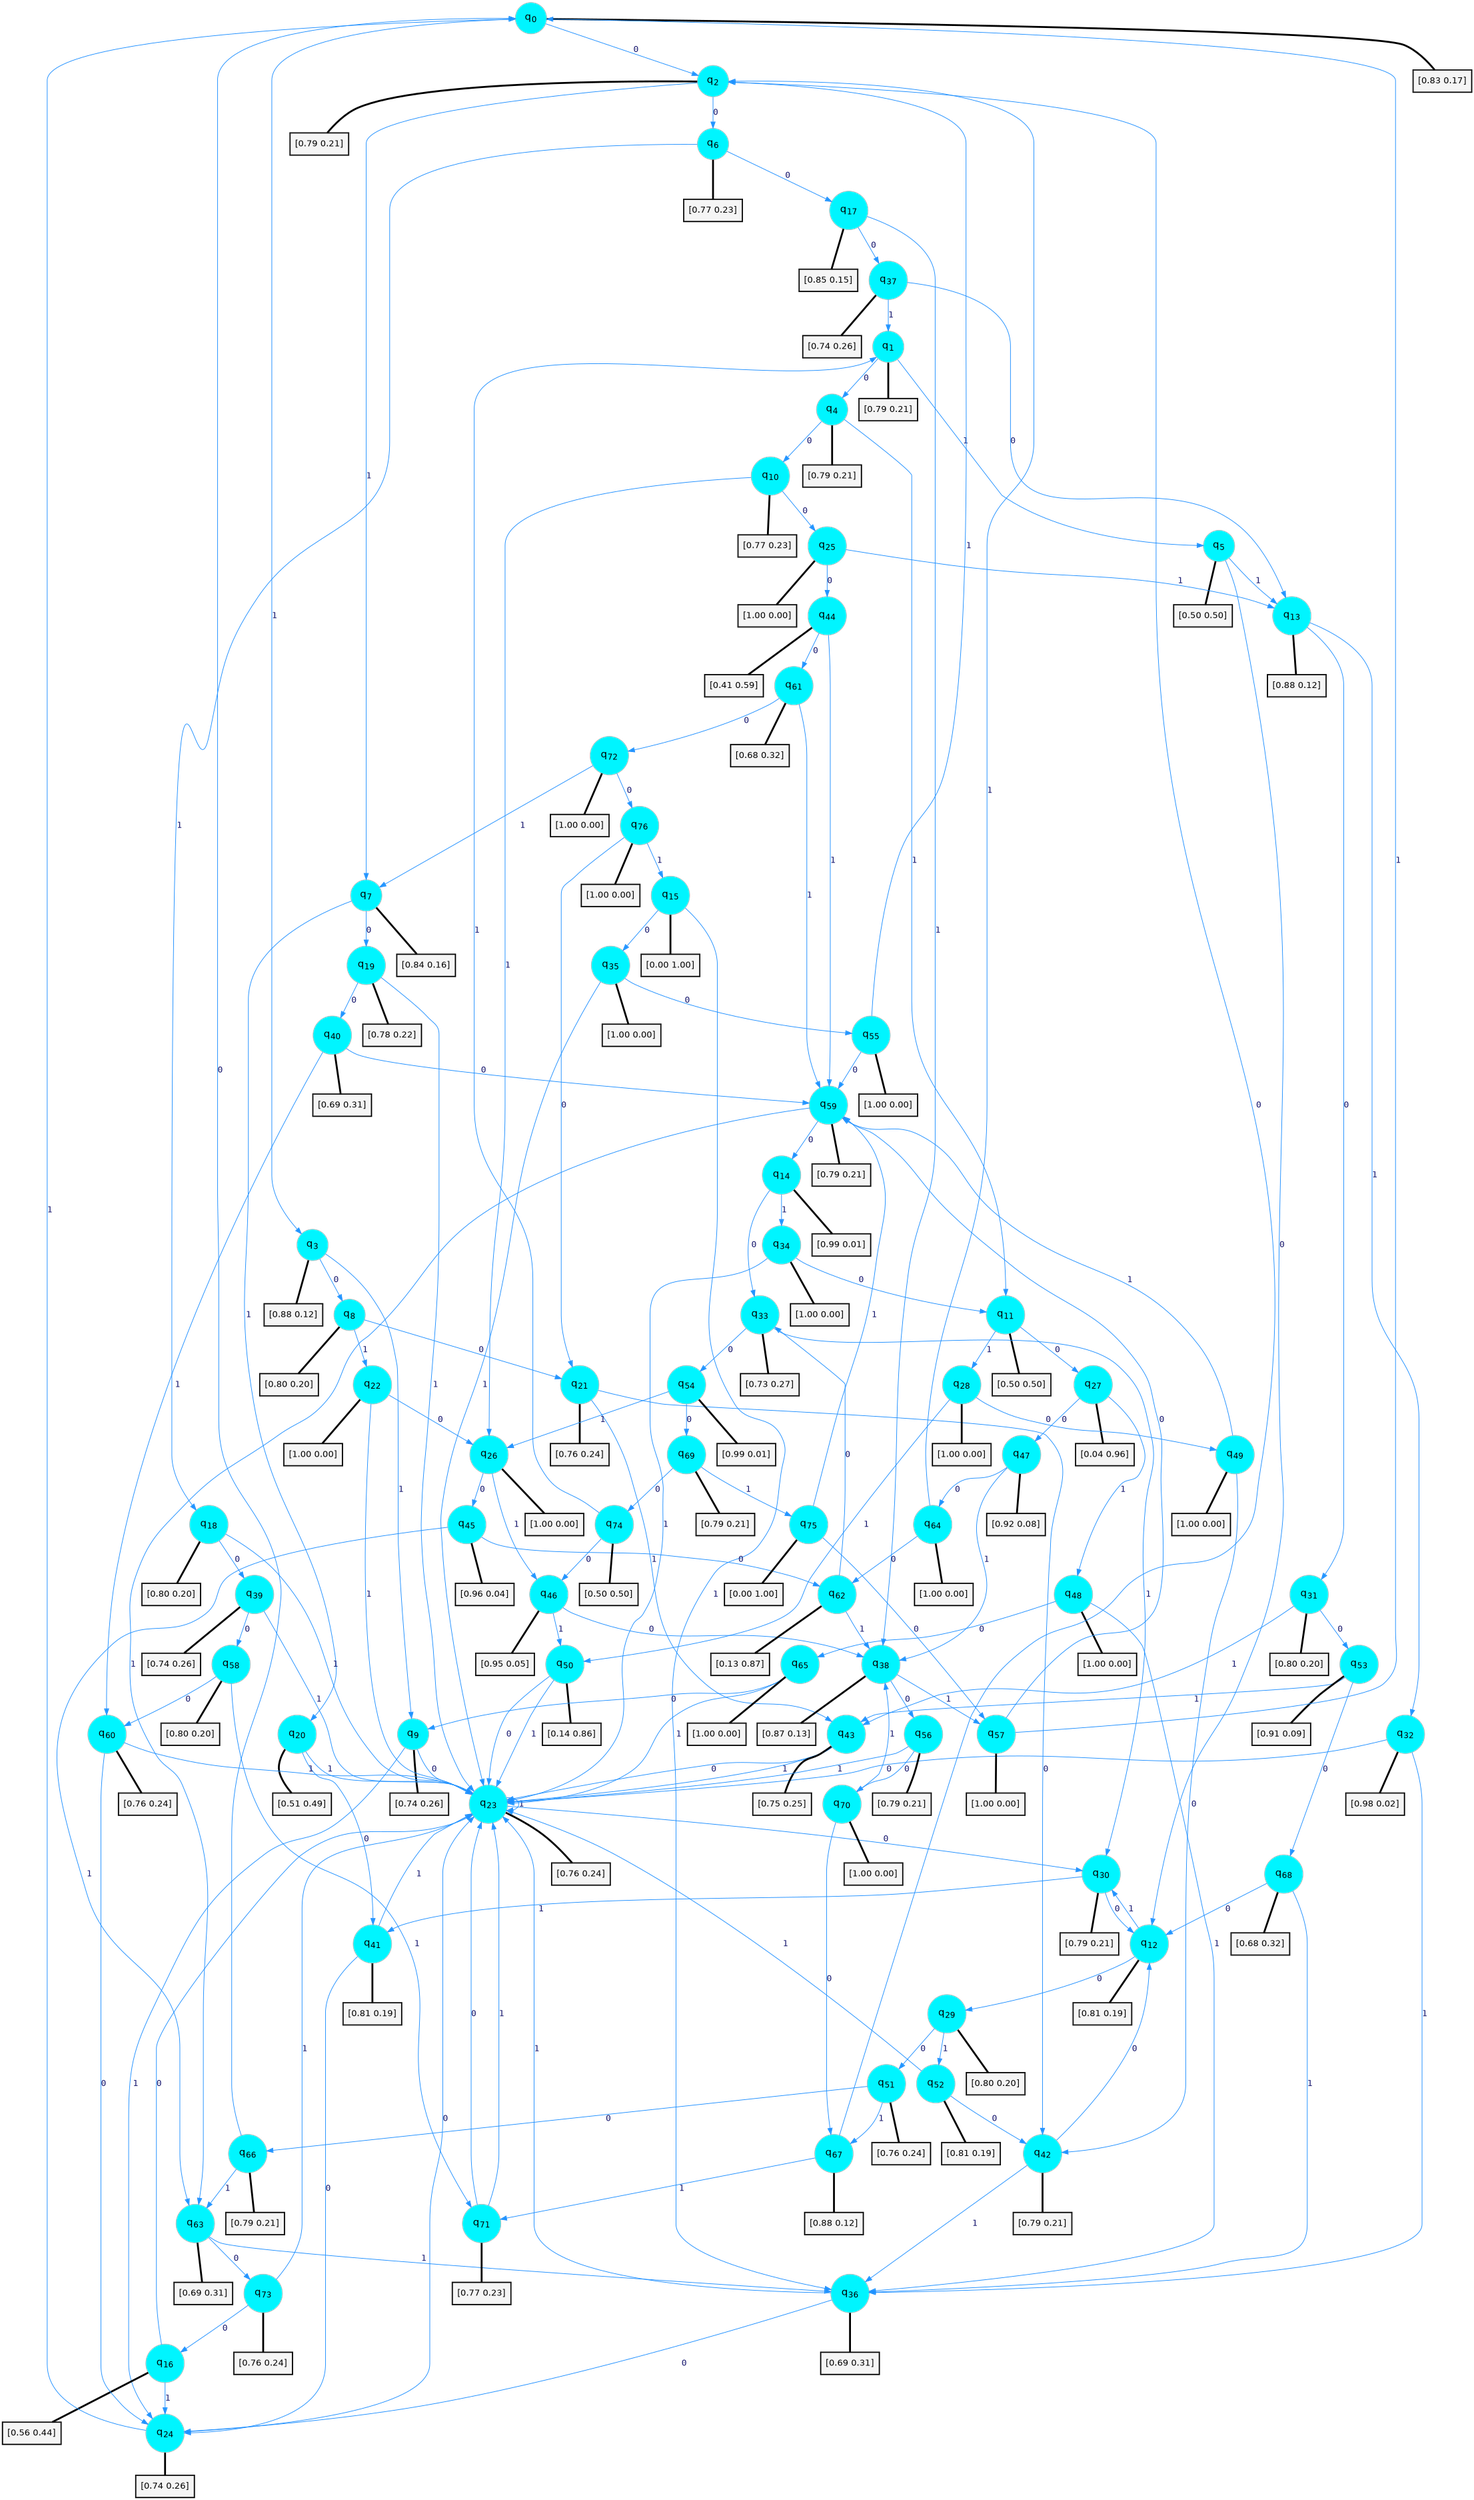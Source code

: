 digraph G {
graph [
bgcolor=transparent, dpi=300, rankdir=TD, size="40,25"];
node [
color=gray, fillcolor=turquoise1, fontcolor=black, fontname=Helvetica, fontsize=16, fontweight=bold, shape=circle, style=filled];
edge [
arrowsize=1, color=dodgerblue1, fontcolor=midnightblue, fontname=courier, fontweight=bold, penwidth=1, style=solid, weight=20];
0[label=<q<SUB>0</SUB>>];
1[label=<q<SUB>1</SUB>>];
2[label=<q<SUB>2</SUB>>];
3[label=<q<SUB>3</SUB>>];
4[label=<q<SUB>4</SUB>>];
5[label=<q<SUB>5</SUB>>];
6[label=<q<SUB>6</SUB>>];
7[label=<q<SUB>7</SUB>>];
8[label=<q<SUB>8</SUB>>];
9[label=<q<SUB>9</SUB>>];
10[label=<q<SUB>10</SUB>>];
11[label=<q<SUB>11</SUB>>];
12[label=<q<SUB>12</SUB>>];
13[label=<q<SUB>13</SUB>>];
14[label=<q<SUB>14</SUB>>];
15[label=<q<SUB>15</SUB>>];
16[label=<q<SUB>16</SUB>>];
17[label=<q<SUB>17</SUB>>];
18[label=<q<SUB>18</SUB>>];
19[label=<q<SUB>19</SUB>>];
20[label=<q<SUB>20</SUB>>];
21[label=<q<SUB>21</SUB>>];
22[label=<q<SUB>22</SUB>>];
23[label=<q<SUB>23</SUB>>];
24[label=<q<SUB>24</SUB>>];
25[label=<q<SUB>25</SUB>>];
26[label=<q<SUB>26</SUB>>];
27[label=<q<SUB>27</SUB>>];
28[label=<q<SUB>28</SUB>>];
29[label=<q<SUB>29</SUB>>];
30[label=<q<SUB>30</SUB>>];
31[label=<q<SUB>31</SUB>>];
32[label=<q<SUB>32</SUB>>];
33[label=<q<SUB>33</SUB>>];
34[label=<q<SUB>34</SUB>>];
35[label=<q<SUB>35</SUB>>];
36[label=<q<SUB>36</SUB>>];
37[label=<q<SUB>37</SUB>>];
38[label=<q<SUB>38</SUB>>];
39[label=<q<SUB>39</SUB>>];
40[label=<q<SUB>40</SUB>>];
41[label=<q<SUB>41</SUB>>];
42[label=<q<SUB>42</SUB>>];
43[label=<q<SUB>43</SUB>>];
44[label=<q<SUB>44</SUB>>];
45[label=<q<SUB>45</SUB>>];
46[label=<q<SUB>46</SUB>>];
47[label=<q<SUB>47</SUB>>];
48[label=<q<SUB>48</SUB>>];
49[label=<q<SUB>49</SUB>>];
50[label=<q<SUB>50</SUB>>];
51[label=<q<SUB>51</SUB>>];
52[label=<q<SUB>52</SUB>>];
53[label=<q<SUB>53</SUB>>];
54[label=<q<SUB>54</SUB>>];
55[label=<q<SUB>55</SUB>>];
56[label=<q<SUB>56</SUB>>];
57[label=<q<SUB>57</SUB>>];
58[label=<q<SUB>58</SUB>>];
59[label=<q<SUB>59</SUB>>];
60[label=<q<SUB>60</SUB>>];
61[label=<q<SUB>61</SUB>>];
62[label=<q<SUB>62</SUB>>];
63[label=<q<SUB>63</SUB>>];
64[label=<q<SUB>64</SUB>>];
65[label=<q<SUB>65</SUB>>];
66[label=<q<SUB>66</SUB>>];
67[label=<q<SUB>67</SUB>>];
68[label=<q<SUB>68</SUB>>];
69[label=<q<SUB>69</SUB>>];
70[label=<q<SUB>70</SUB>>];
71[label=<q<SUB>71</SUB>>];
72[label=<q<SUB>72</SUB>>];
73[label=<q<SUB>73</SUB>>];
74[label=<q<SUB>74</SUB>>];
75[label=<q<SUB>75</SUB>>];
76[label=<q<SUB>76</SUB>>];
77[label="[0.83 0.17]", shape=box,fontcolor=black, fontname=Helvetica, fontsize=14, penwidth=2, fillcolor=whitesmoke,color=black];
78[label="[0.79 0.21]", shape=box,fontcolor=black, fontname=Helvetica, fontsize=14, penwidth=2, fillcolor=whitesmoke,color=black];
79[label="[0.79 0.21]", shape=box,fontcolor=black, fontname=Helvetica, fontsize=14, penwidth=2, fillcolor=whitesmoke,color=black];
80[label="[0.88 0.12]", shape=box,fontcolor=black, fontname=Helvetica, fontsize=14, penwidth=2, fillcolor=whitesmoke,color=black];
81[label="[0.79 0.21]", shape=box,fontcolor=black, fontname=Helvetica, fontsize=14, penwidth=2, fillcolor=whitesmoke,color=black];
82[label="[0.50 0.50]", shape=box,fontcolor=black, fontname=Helvetica, fontsize=14, penwidth=2, fillcolor=whitesmoke,color=black];
83[label="[0.77 0.23]", shape=box,fontcolor=black, fontname=Helvetica, fontsize=14, penwidth=2, fillcolor=whitesmoke,color=black];
84[label="[0.84 0.16]", shape=box,fontcolor=black, fontname=Helvetica, fontsize=14, penwidth=2, fillcolor=whitesmoke,color=black];
85[label="[0.80 0.20]", shape=box,fontcolor=black, fontname=Helvetica, fontsize=14, penwidth=2, fillcolor=whitesmoke,color=black];
86[label="[0.74 0.26]", shape=box,fontcolor=black, fontname=Helvetica, fontsize=14, penwidth=2, fillcolor=whitesmoke,color=black];
87[label="[0.77 0.23]", shape=box,fontcolor=black, fontname=Helvetica, fontsize=14, penwidth=2, fillcolor=whitesmoke,color=black];
88[label="[0.50 0.50]", shape=box,fontcolor=black, fontname=Helvetica, fontsize=14, penwidth=2, fillcolor=whitesmoke,color=black];
89[label="[0.81 0.19]", shape=box,fontcolor=black, fontname=Helvetica, fontsize=14, penwidth=2, fillcolor=whitesmoke,color=black];
90[label="[0.88 0.12]", shape=box,fontcolor=black, fontname=Helvetica, fontsize=14, penwidth=2, fillcolor=whitesmoke,color=black];
91[label="[0.99 0.01]", shape=box,fontcolor=black, fontname=Helvetica, fontsize=14, penwidth=2, fillcolor=whitesmoke,color=black];
92[label="[0.00 1.00]", shape=box,fontcolor=black, fontname=Helvetica, fontsize=14, penwidth=2, fillcolor=whitesmoke,color=black];
93[label="[0.56 0.44]", shape=box,fontcolor=black, fontname=Helvetica, fontsize=14, penwidth=2, fillcolor=whitesmoke,color=black];
94[label="[0.85 0.15]", shape=box,fontcolor=black, fontname=Helvetica, fontsize=14, penwidth=2, fillcolor=whitesmoke,color=black];
95[label="[0.80 0.20]", shape=box,fontcolor=black, fontname=Helvetica, fontsize=14, penwidth=2, fillcolor=whitesmoke,color=black];
96[label="[0.78 0.22]", shape=box,fontcolor=black, fontname=Helvetica, fontsize=14, penwidth=2, fillcolor=whitesmoke,color=black];
97[label="[0.51 0.49]", shape=box,fontcolor=black, fontname=Helvetica, fontsize=14, penwidth=2, fillcolor=whitesmoke,color=black];
98[label="[0.76 0.24]", shape=box,fontcolor=black, fontname=Helvetica, fontsize=14, penwidth=2, fillcolor=whitesmoke,color=black];
99[label="[1.00 0.00]", shape=box,fontcolor=black, fontname=Helvetica, fontsize=14, penwidth=2, fillcolor=whitesmoke,color=black];
100[label="[0.76 0.24]", shape=box,fontcolor=black, fontname=Helvetica, fontsize=14, penwidth=2, fillcolor=whitesmoke,color=black];
101[label="[0.74 0.26]", shape=box,fontcolor=black, fontname=Helvetica, fontsize=14, penwidth=2, fillcolor=whitesmoke,color=black];
102[label="[1.00 0.00]", shape=box,fontcolor=black, fontname=Helvetica, fontsize=14, penwidth=2, fillcolor=whitesmoke,color=black];
103[label="[1.00 0.00]", shape=box,fontcolor=black, fontname=Helvetica, fontsize=14, penwidth=2, fillcolor=whitesmoke,color=black];
104[label="[0.04 0.96]", shape=box,fontcolor=black, fontname=Helvetica, fontsize=14, penwidth=2, fillcolor=whitesmoke,color=black];
105[label="[1.00 0.00]", shape=box,fontcolor=black, fontname=Helvetica, fontsize=14, penwidth=2, fillcolor=whitesmoke,color=black];
106[label="[0.80 0.20]", shape=box,fontcolor=black, fontname=Helvetica, fontsize=14, penwidth=2, fillcolor=whitesmoke,color=black];
107[label="[0.79 0.21]", shape=box,fontcolor=black, fontname=Helvetica, fontsize=14, penwidth=2, fillcolor=whitesmoke,color=black];
108[label="[0.80 0.20]", shape=box,fontcolor=black, fontname=Helvetica, fontsize=14, penwidth=2, fillcolor=whitesmoke,color=black];
109[label="[0.98 0.02]", shape=box,fontcolor=black, fontname=Helvetica, fontsize=14, penwidth=2, fillcolor=whitesmoke,color=black];
110[label="[0.73 0.27]", shape=box,fontcolor=black, fontname=Helvetica, fontsize=14, penwidth=2, fillcolor=whitesmoke,color=black];
111[label="[1.00 0.00]", shape=box,fontcolor=black, fontname=Helvetica, fontsize=14, penwidth=2, fillcolor=whitesmoke,color=black];
112[label="[1.00 0.00]", shape=box,fontcolor=black, fontname=Helvetica, fontsize=14, penwidth=2, fillcolor=whitesmoke,color=black];
113[label="[0.69 0.31]", shape=box,fontcolor=black, fontname=Helvetica, fontsize=14, penwidth=2, fillcolor=whitesmoke,color=black];
114[label="[0.74 0.26]", shape=box,fontcolor=black, fontname=Helvetica, fontsize=14, penwidth=2, fillcolor=whitesmoke,color=black];
115[label="[0.87 0.13]", shape=box,fontcolor=black, fontname=Helvetica, fontsize=14, penwidth=2, fillcolor=whitesmoke,color=black];
116[label="[0.74 0.26]", shape=box,fontcolor=black, fontname=Helvetica, fontsize=14, penwidth=2, fillcolor=whitesmoke,color=black];
117[label="[0.69 0.31]", shape=box,fontcolor=black, fontname=Helvetica, fontsize=14, penwidth=2, fillcolor=whitesmoke,color=black];
118[label="[0.81 0.19]", shape=box,fontcolor=black, fontname=Helvetica, fontsize=14, penwidth=2, fillcolor=whitesmoke,color=black];
119[label="[0.79 0.21]", shape=box,fontcolor=black, fontname=Helvetica, fontsize=14, penwidth=2, fillcolor=whitesmoke,color=black];
120[label="[0.75 0.25]", shape=box,fontcolor=black, fontname=Helvetica, fontsize=14, penwidth=2, fillcolor=whitesmoke,color=black];
121[label="[0.41 0.59]", shape=box,fontcolor=black, fontname=Helvetica, fontsize=14, penwidth=2, fillcolor=whitesmoke,color=black];
122[label="[0.96 0.04]", shape=box,fontcolor=black, fontname=Helvetica, fontsize=14, penwidth=2, fillcolor=whitesmoke,color=black];
123[label="[0.95 0.05]", shape=box,fontcolor=black, fontname=Helvetica, fontsize=14, penwidth=2, fillcolor=whitesmoke,color=black];
124[label="[0.92 0.08]", shape=box,fontcolor=black, fontname=Helvetica, fontsize=14, penwidth=2, fillcolor=whitesmoke,color=black];
125[label="[1.00 0.00]", shape=box,fontcolor=black, fontname=Helvetica, fontsize=14, penwidth=2, fillcolor=whitesmoke,color=black];
126[label="[1.00 0.00]", shape=box,fontcolor=black, fontname=Helvetica, fontsize=14, penwidth=2, fillcolor=whitesmoke,color=black];
127[label="[0.14 0.86]", shape=box,fontcolor=black, fontname=Helvetica, fontsize=14, penwidth=2, fillcolor=whitesmoke,color=black];
128[label="[0.76 0.24]", shape=box,fontcolor=black, fontname=Helvetica, fontsize=14, penwidth=2, fillcolor=whitesmoke,color=black];
129[label="[0.81 0.19]", shape=box,fontcolor=black, fontname=Helvetica, fontsize=14, penwidth=2, fillcolor=whitesmoke,color=black];
130[label="[0.91 0.09]", shape=box,fontcolor=black, fontname=Helvetica, fontsize=14, penwidth=2, fillcolor=whitesmoke,color=black];
131[label="[0.99 0.01]", shape=box,fontcolor=black, fontname=Helvetica, fontsize=14, penwidth=2, fillcolor=whitesmoke,color=black];
132[label="[1.00 0.00]", shape=box,fontcolor=black, fontname=Helvetica, fontsize=14, penwidth=2, fillcolor=whitesmoke,color=black];
133[label="[0.79 0.21]", shape=box,fontcolor=black, fontname=Helvetica, fontsize=14, penwidth=2, fillcolor=whitesmoke,color=black];
134[label="[1.00 0.00]", shape=box,fontcolor=black, fontname=Helvetica, fontsize=14, penwidth=2, fillcolor=whitesmoke,color=black];
135[label="[0.80 0.20]", shape=box,fontcolor=black, fontname=Helvetica, fontsize=14, penwidth=2, fillcolor=whitesmoke,color=black];
136[label="[0.79 0.21]", shape=box,fontcolor=black, fontname=Helvetica, fontsize=14, penwidth=2, fillcolor=whitesmoke,color=black];
137[label="[0.76 0.24]", shape=box,fontcolor=black, fontname=Helvetica, fontsize=14, penwidth=2, fillcolor=whitesmoke,color=black];
138[label="[0.68 0.32]", shape=box,fontcolor=black, fontname=Helvetica, fontsize=14, penwidth=2, fillcolor=whitesmoke,color=black];
139[label="[0.13 0.87]", shape=box,fontcolor=black, fontname=Helvetica, fontsize=14, penwidth=2, fillcolor=whitesmoke,color=black];
140[label="[0.69 0.31]", shape=box,fontcolor=black, fontname=Helvetica, fontsize=14, penwidth=2, fillcolor=whitesmoke,color=black];
141[label="[1.00 0.00]", shape=box,fontcolor=black, fontname=Helvetica, fontsize=14, penwidth=2, fillcolor=whitesmoke,color=black];
142[label="[1.00 0.00]", shape=box,fontcolor=black, fontname=Helvetica, fontsize=14, penwidth=2, fillcolor=whitesmoke,color=black];
143[label="[0.79 0.21]", shape=box,fontcolor=black, fontname=Helvetica, fontsize=14, penwidth=2, fillcolor=whitesmoke,color=black];
144[label="[0.88 0.12]", shape=box,fontcolor=black, fontname=Helvetica, fontsize=14, penwidth=2, fillcolor=whitesmoke,color=black];
145[label="[0.68 0.32]", shape=box,fontcolor=black, fontname=Helvetica, fontsize=14, penwidth=2, fillcolor=whitesmoke,color=black];
146[label="[0.79 0.21]", shape=box,fontcolor=black, fontname=Helvetica, fontsize=14, penwidth=2, fillcolor=whitesmoke,color=black];
147[label="[1.00 0.00]", shape=box,fontcolor=black, fontname=Helvetica, fontsize=14, penwidth=2, fillcolor=whitesmoke,color=black];
148[label="[0.77 0.23]", shape=box,fontcolor=black, fontname=Helvetica, fontsize=14, penwidth=2, fillcolor=whitesmoke,color=black];
149[label="[1.00 0.00]", shape=box,fontcolor=black, fontname=Helvetica, fontsize=14, penwidth=2, fillcolor=whitesmoke,color=black];
150[label="[0.76 0.24]", shape=box,fontcolor=black, fontname=Helvetica, fontsize=14, penwidth=2, fillcolor=whitesmoke,color=black];
151[label="[0.50 0.50]", shape=box,fontcolor=black, fontname=Helvetica, fontsize=14, penwidth=2, fillcolor=whitesmoke,color=black];
152[label="[0.00 1.00]", shape=box,fontcolor=black, fontname=Helvetica, fontsize=14, penwidth=2, fillcolor=whitesmoke,color=black];
153[label="[1.00 0.00]", shape=box,fontcolor=black, fontname=Helvetica, fontsize=14, penwidth=2, fillcolor=whitesmoke,color=black];
0->2 [label=0];
0->3 [label=1];
0->77 [arrowhead=none, penwidth=3,color=black];
1->4 [label=0];
1->5 [label=1];
1->78 [arrowhead=none, penwidth=3,color=black];
2->6 [label=0];
2->7 [label=1];
2->79 [arrowhead=none, penwidth=3,color=black];
3->8 [label=0];
3->9 [label=1];
3->80 [arrowhead=none, penwidth=3,color=black];
4->10 [label=0];
4->11 [label=1];
4->81 [arrowhead=none, penwidth=3,color=black];
5->12 [label=0];
5->13 [label=1];
5->82 [arrowhead=none, penwidth=3,color=black];
6->17 [label=0];
6->18 [label=1];
6->83 [arrowhead=none, penwidth=3,color=black];
7->19 [label=0];
7->20 [label=1];
7->84 [arrowhead=none, penwidth=3,color=black];
8->21 [label=0];
8->22 [label=1];
8->85 [arrowhead=none, penwidth=3,color=black];
9->23 [label=0];
9->24 [label=1];
9->86 [arrowhead=none, penwidth=3,color=black];
10->25 [label=0];
10->26 [label=1];
10->87 [arrowhead=none, penwidth=3,color=black];
11->27 [label=0];
11->28 [label=1];
11->88 [arrowhead=none, penwidth=3,color=black];
12->29 [label=0];
12->30 [label=1];
12->89 [arrowhead=none, penwidth=3,color=black];
13->31 [label=0];
13->32 [label=1];
13->90 [arrowhead=none, penwidth=3,color=black];
14->33 [label=0];
14->34 [label=1];
14->91 [arrowhead=none, penwidth=3,color=black];
15->35 [label=0];
15->36 [label=1];
15->92 [arrowhead=none, penwidth=3,color=black];
16->23 [label=0];
16->24 [label=1];
16->93 [arrowhead=none, penwidth=3,color=black];
17->37 [label=0];
17->38 [label=1];
17->94 [arrowhead=none, penwidth=3,color=black];
18->39 [label=0];
18->23 [label=1];
18->95 [arrowhead=none, penwidth=3,color=black];
19->40 [label=0];
19->23 [label=1];
19->96 [arrowhead=none, penwidth=3,color=black];
20->41 [label=0];
20->23 [label=1];
20->97 [arrowhead=none, penwidth=3,color=black];
21->42 [label=0];
21->43 [label=1];
21->98 [arrowhead=none, penwidth=3,color=black];
22->26 [label=0];
22->23 [label=1];
22->99 [arrowhead=none, penwidth=3,color=black];
23->30 [label=0];
23->23 [label=1];
23->100 [arrowhead=none, penwidth=3,color=black];
24->23 [label=0];
24->0 [label=1];
24->101 [arrowhead=none, penwidth=3,color=black];
25->44 [label=0];
25->13 [label=1];
25->102 [arrowhead=none, penwidth=3,color=black];
26->45 [label=0];
26->46 [label=1];
26->103 [arrowhead=none, penwidth=3,color=black];
27->47 [label=0];
27->48 [label=1];
27->104 [arrowhead=none, penwidth=3,color=black];
28->49 [label=0];
28->50 [label=1];
28->105 [arrowhead=none, penwidth=3,color=black];
29->51 [label=0];
29->52 [label=1];
29->106 [arrowhead=none, penwidth=3,color=black];
30->12 [label=0];
30->41 [label=1];
30->107 [arrowhead=none, penwidth=3,color=black];
31->53 [label=0];
31->43 [label=1];
31->108 [arrowhead=none, penwidth=3,color=black];
32->23 [label=0];
32->36 [label=1];
32->109 [arrowhead=none, penwidth=3,color=black];
33->54 [label=0];
33->30 [label=1];
33->110 [arrowhead=none, penwidth=3,color=black];
34->11 [label=0];
34->23 [label=1];
34->111 [arrowhead=none, penwidth=3,color=black];
35->55 [label=0];
35->23 [label=1];
35->112 [arrowhead=none, penwidth=3,color=black];
36->24 [label=0];
36->23 [label=1];
36->113 [arrowhead=none, penwidth=3,color=black];
37->13 [label=0];
37->1 [label=1];
37->114 [arrowhead=none, penwidth=3,color=black];
38->56 [label=0];
38->57 [label=1];
38->115 [arrowhead=none, penwidth=3,color=black];
39->58 [label=0];
39->23 [label=1];
39->116 [arrowhead=none, penwidth=3,color=black];
40->59 [label=0];
40->60 [label=1];
40->117 [arrowhead=none, penwidth=3,color=black];
41->24 [label=0];
41->23 [label=1];
41->118 [arrowhead=none, penwidth=3,color=black];
42->12 [label=0];
42->36 [label=1];
42->119 [arrowhead=none, penwidth=3,color=black];
43->23 [label=0];
43->23 [label=1];
43->120 [arrowhead=none, penwidth=3,color=black];
44->61 [label=0];
44->59 [label=1];
44->121 [arrowhead=none, penwidth=3,color=black];
45->62 [label=0];
45->63 [label=1];
45->122 [arrowhead=none, penwidth=3,color=black];
46->38 [label=0];
46->50 [label=1];
46->123 [arrowhead=none, penwidth=3,color=black];
47->64 [label=0];
47->38 [label=1];
47->124 [arrowhead=none, penwidth=3,color=black];
48->65 [label=0];
48->36 [label=1];
48->125 [arrowhead=none, penwidth=3,color=black];
49->42 [label=0];
49->59 [label=1];
49->126 [arrowhead=none, penwidth=3,color=black];
50->23 [label=0];
50->23 [label=1];
50->127 [arrowhead=none, penwidth=3,color=black];
51->66 [label=0];
51->67 [label=1];
51->128 [arrowhead=none, penwidth=3,color=black];
52->42 [label=0];
52->23 [label=1];
52->129 [arrowhead=none, penwidth=3,color=black];
53->68 [label=0];
53->43 [label=1];
53->130 [arrowhead=none, penwidth=3,color=black];
54->69 [label=0];
54->26 [label=1];
54->131 [arrowhead=none, penwidth=3,color=black];
55->59 [label=0];
55->2 [label=1];
55->132 [arrowhead=none, penwidth=3,color=black];
56->70 [label=0];
56->23 [label=1];
56->133 [arrowhead=none, penwidth=3,color=black];
57->59 [label=0];
57->0 [label=1];
57->134 [arrowhead=none, penwidth=3,color=black];
58->60 [label=0];
58->71 [label=1];
58->135 [arrowhead=none, penwidth=3,color=black];
59->14 [label=0];
59->63 [label=1];
59->136 [arrowhead=none, penwidth=3,color=black];
60->24 [label=0];
60->23 [label=1];
60->137 [arrowhead=none, penwidth=3,color=black];
61->72 [label=0];
61->59 [label=1];
61->138 [arrowhead=none, penwidth=3,color=black];
62->33 [label=0];
62->38 [label=1];
62->139 [arrowhead=none, penwidth=3,color=black];
63->73 [label=0];
63->36 [label=1];
63->140 [arrowhead=none, penwidth=3,color=black];
64->62 [label=0];
64->2 [label=1];
64->141 [arrowhead=none, penwidth=3,color=black];
65->9 [label=0];
65->23 [label=1];
65->142 [arrowhead=none, penwidth=3,color=black];
66->0 [label=0];
66->63 [label=1];
66->143 [arrowhead=none, penwidth=3,color=black];
67->2 [label=0];
67->71 [label=1];
67->144 [arrowhead=none, penwidth=3,color=black];
68->12 [label=0];
68->36 [label=1];
68->145 [arrowhead=none, penwidth=3,color=black];
69->74 [label=0];
69->75 [label=1];
69->146 [arrowhead=none, penwidth=3,color=black];
70->67 [label=0];
70->38 [label=1];
70->147 [arrowhead=none, penwidth=3,color=black];
71->23 [label=0];
71->23 [label=1];
71->148 [arrowhead=none, penwidth=3,color=black];
72->76 [label=0];
72->7 [label=1];
72->149 [arrowhead=none, penwidth=3,color=black];
73->16 [label=0];
73->23 [label=1];
73->150 [arrowhead=none, penwidth=3,color=black];
74->46 [label=0];
74->1 [label=1];
74->151 [arrowhead=none, penwidth=3,color=black];
75->57 [label=0];
75->59 [label=1];
75->152 [arrowhead=none, penwidth=3,color=black];
76->21 [label=0];
76->15 [label=1];
76->153 [arrowhead=none, penwidth=3,color=black];
}

